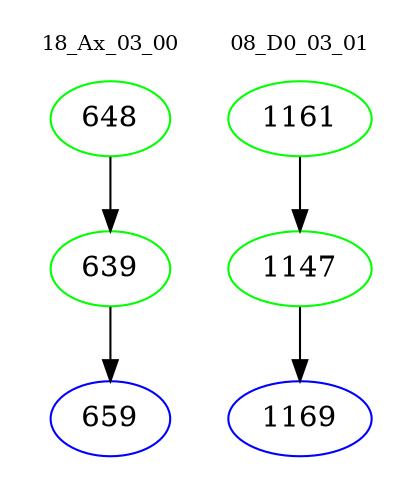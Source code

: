 digraph{
subgraph cluster_0 {
color = white
label = "18_Ax_03_00";
fontsize=10;
T0_648 [label="648", color="green"]
T0_648 -> T0_639 [color="black"]
T0_639 [label="639", color="green"]
T0_639 -> T0_659 [color="black"]
T0_659 [label="659", color="blue"]
}
subgraph cluster_1 {
color = white
label = "08_D0_03_01";
fontsize=10;
T1_1161 [label="1161", color="green"]
T1_1161 -> T1_1147 [color="black"]
T1_1147 [label="1147", color="green"]
T1_1147 -> T1_1169 [color="black"]
T1_1169 [label="1169", color="blue"]
}
}
